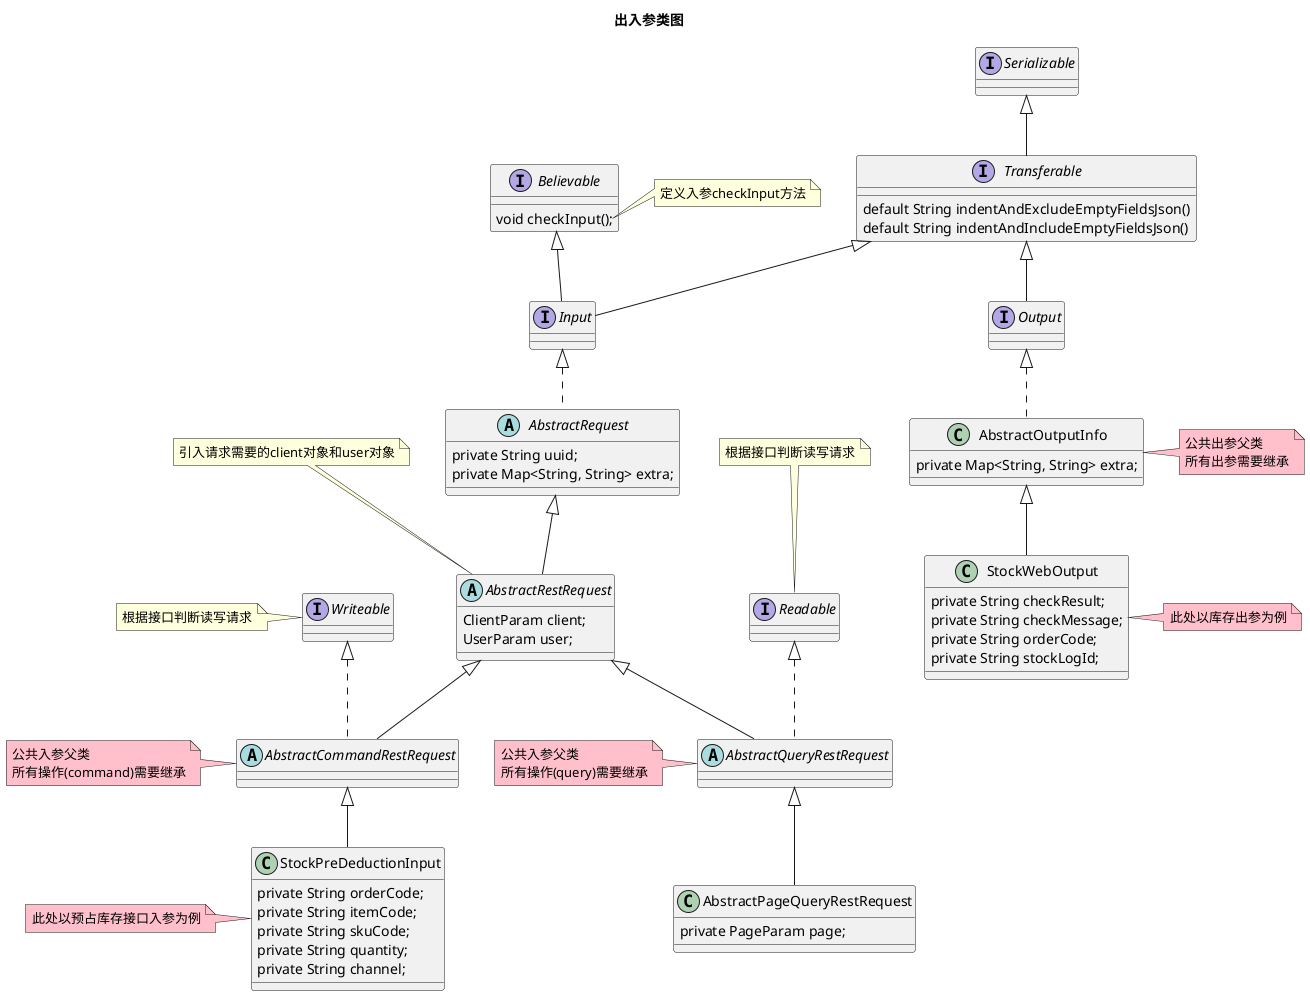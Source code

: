 @startuml
'https://plantuml.com/class-diagram
title 出入参类图
interface Serializable {
}

interface Transferable extends Serializable {
    default String indentAndExcludeEmptyFieldsJson()
    default String indentAndIncludeEmptyFieldsJson()
}

interface Believable {
    void checkInput();
}
note right of Believable::checkInput
  定义入参checkInput方法
end note
interface Input extends Transferable, Believable {
}

abstract class AbstractRequest implements Input {
private String uuid;
private Map<String, String> extra;
}

abstract class AbstractRestRequest extends AbstractRequest {
ClientParam client;
UserParam user;
}
note top of AbstractRestRequest
  引入请求需要的client对象和user对象
end note
abstract class AbstractCommandRestRequest extends AbstractRestRequest implements Writeable {
}
note left of Writeable:根据接口判断读写请求
note left of AbstractCommandRestRequest  #pink: 公共入参父类\n所有操作(command)需要继承

abstract class AbstractQueryRestRequest extends AbstractRestRequest implements Readable {
}
note top of Readable:根据接口判断读写请求
note left of AbstractQueryRestRequest  #pink: 公共入参父类\n所有操作(query)需要继承
class StockPreDeductionInput extends AbstractCommandRestRequest {
    private String orderCode;
    private String itemCode;
    private String skuCode;
    private String quantity;
    private String channel;
}

class AbstractPageQueryRestRequest extends AbstractQueryRestRequest{
    private PageParam page;
}

note left of StockPreDeductionInput  #pink: 此处以预占库存接口入参为例
interface Output extends Transferable {
}

class AbstractOutputInfo implements Output {
private Map<String, String> extra;
}
note right of AbstractOutputInfo #pink: 公共出参父类\n所有出参需要继承
class StockWebOutput extends AbstractOutputInfo{
    private String checkResult;
    private String checkMessage;
    private String orderCode;
    private String stockLogId;

}
note right of StockWebOutput  #pink: 此处以库存出参为例
@enduml